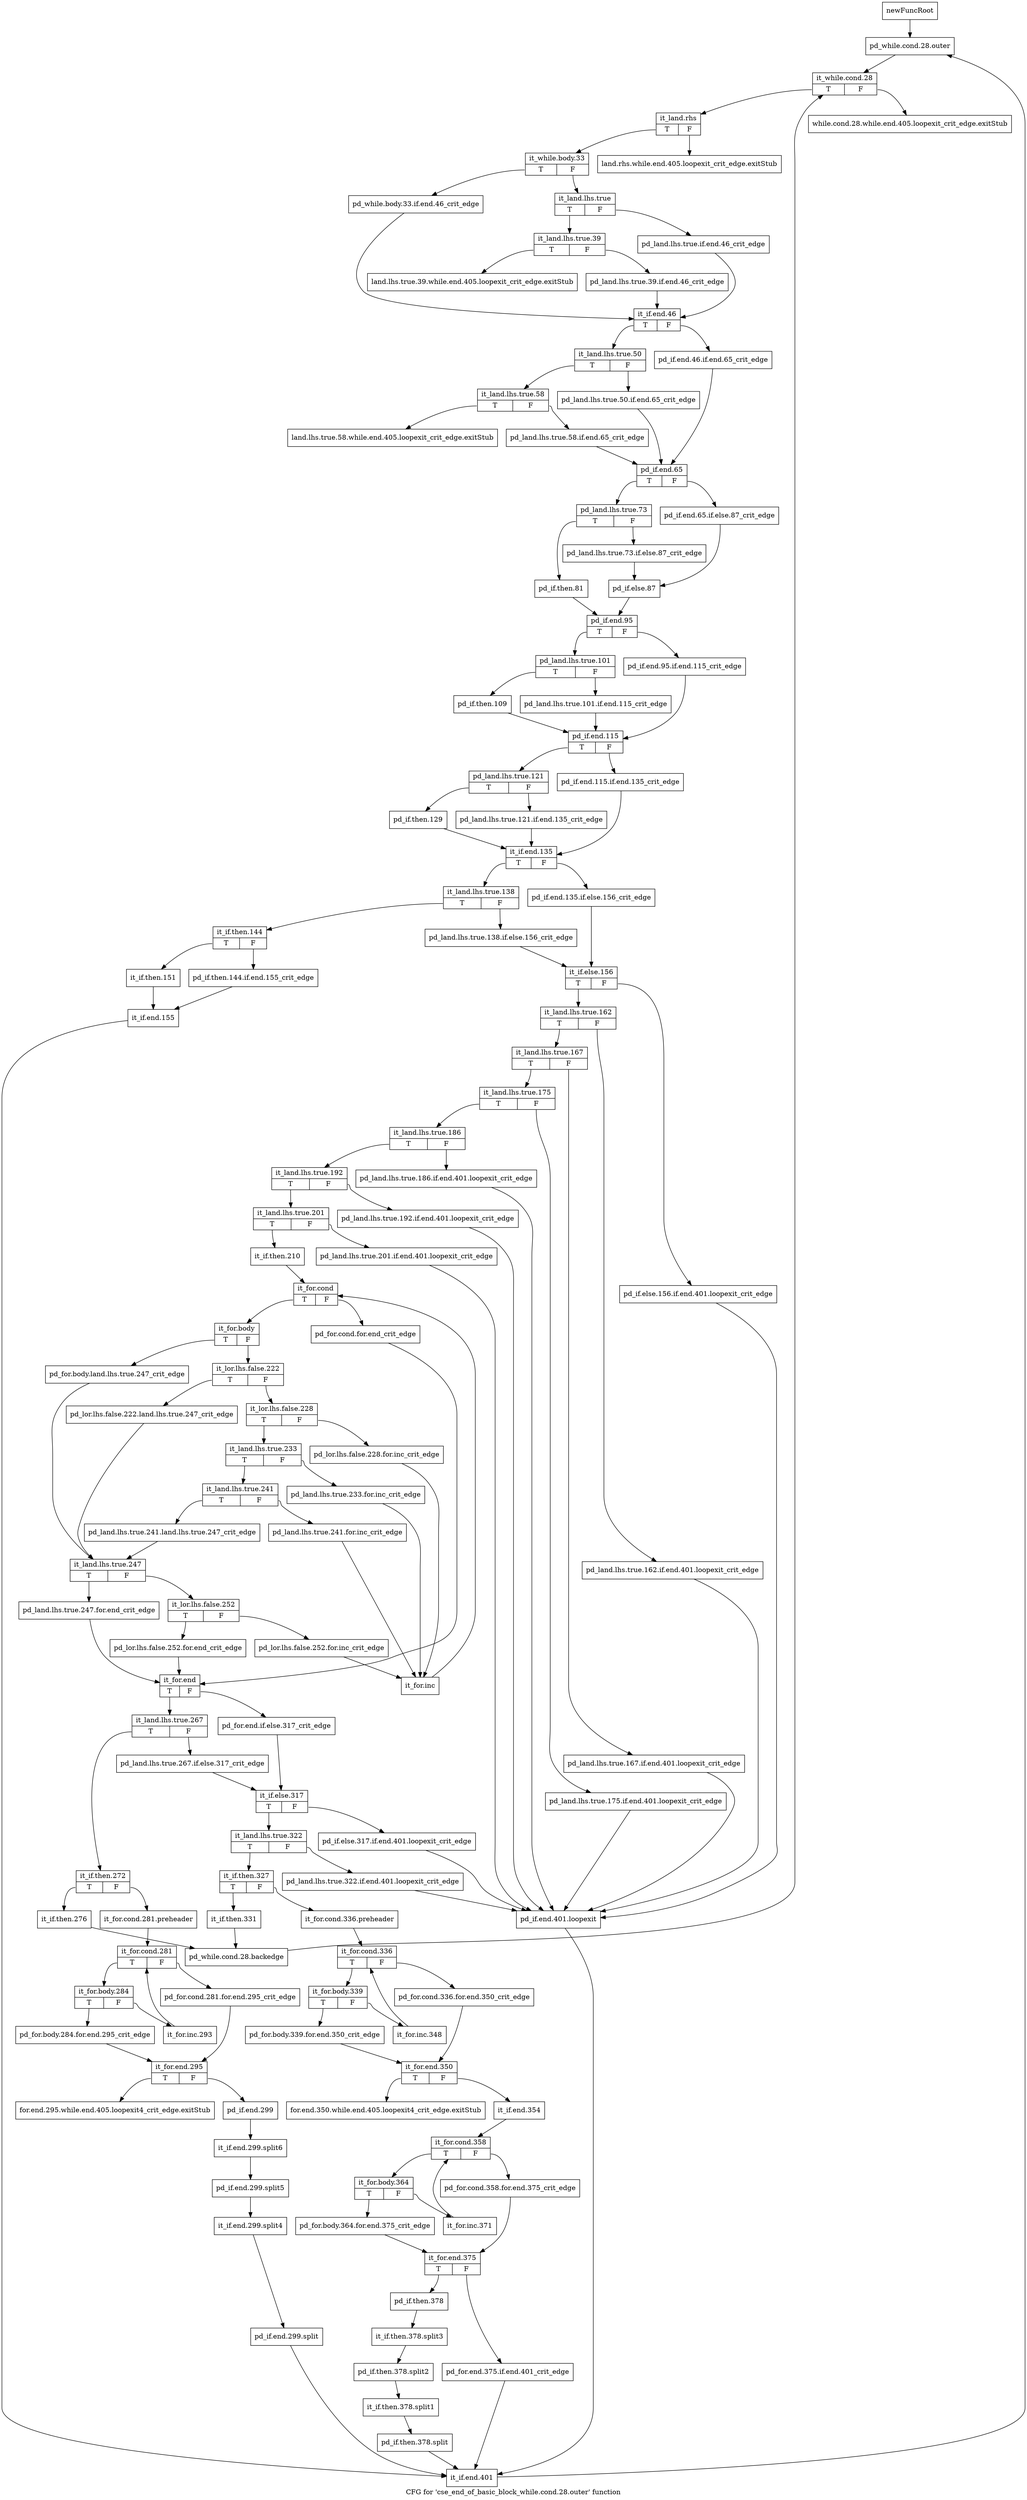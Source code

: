 digraph "CFG for 'cse_end_of_basic_block_while.cond.28.outer' function" {
	label="CFG for 'cse_end_of_basic_block_while.cond.28.outer' function";

	Node0xa7d9f60 [shape=record,label="{newFuncRoot}"];
	Node0xa7d9f60 -> Node0xa7da190;
	Node0xa7d9fb0 [shape=record,label="{while.cond.28.while.end.405.loopexit_crit_edge.exitStub}"];
	Node0xa7da000 [shape=record,label="{land.rhs.while.end.405.loopexit_crit_edge.exitStub}"];
	Node0xa7da050 [shape=record,label="{land.lhs.true.39.while.end.405.loopexit_crit_edge.exitStub}"];
	Node0xa7da0a0 [shape=record,label="{land.lhs.true.58.while.end.405.loopexit_crit_edge.exitStub}"];
	Node0xa7da0f0 [shape=record,label="{for.end.350.while.end.405.loopexit4_crit_edge.exitStub}"];
	Node0xa7da140 [shape=record,label="{for.end.295.while.end.405.loopexit4_crit_edge.exitStub}"];
	Node0xa7da190 [shape=record,label="{pd_while.cond.28.outer}"];
	Node0xa7da190 -> Node0xa7da1e0;
	Node0xa7da1e0 [shape=record,label="{it_while.cond.28|{<s0>T|<s1>F}}"];
	Node0xa7da1e0:s0 -> Node0xa7da230;
	Node0xa7da1e0:s1 -> Node0xa7d9fb0;
	Node0xa7da230 [shape=record,label="{it_land.rhs|{<s0>T|<s1>F}}"];
	Node0xa7da230:s0 -> Node0xa7da280;
	Node0xa7da230:s1 -> Node0xa7da000;
	Node0xa7da280 [shape=record,label="{it_while.body.33|{<s0>T|<s1>F}}"];
	Node0xa7da280:s0 -> Node0xa7da410;
	Node0xa7da280:s1 -> Node0xa7da2d0;
	Node0xa7da2d0 [shape=record,label="{it_land.lhs.true|{<s0>T|<s1>F}}"];
	Node0xa7da2d0:s0 -> Node0xa7da370;
	Node0xa7da2d0:s1 -> Node0xa7da320;
	Node0xa7da320 [shape=record,label="{pd_land.lhs.true.if.end.46_crit_edge}"];
	Node0xa7da320 -> Node0xa7da460;
	Node0xa7da370 [shape=record,label="{it_land.lhs.true.39|{<s0>T|<s1>F}}"];
	Node0xa7da370:s0 -> Node0xa7da050;
	Node0xa7da370:s1 -> Node0xa7da3c0;
	Node0xa7da3c0 [shape=record,label="{pd_land.lhs.true.39.if.end.46_crit_edge}"];
	Node0xa7da3c0 -> Node0xa7da460;
	Node0xa7da410 [shape=record,label="{pd_while.body.33.if.end.46_crit_edge}"];
	Node0xa7da410 -> Node0xa7da460;
	Node0xa7da460 [shape=record,label="{it_if.end.46|{<s0>T|<s1>F}}"];
	Node0xa7da460:s0 -> Node0xa7da500;
	Node0xa7da460:s1 -> Node0xa7da4b0;
	Node0xa7da4b0 [shape=record,label="{pd_if.end.46.if.end.65_crit_edge}"];
	Node0xa7da4b0 -> Node0xa7da640;
	Node0xa7da500 [shape=record,label="{it_land.lhs.true.50|{<s0>T|<s1>F}}"];
	Node0xa7da500:s0 -> Node0xa7da5a0;
	Node0xa7da500:s1 -> Node0xa7da550;
	Node0xa7da550 [shape=record,label="{pd_land.lhs.true.50.if.end.65_crit_edge}"];
	Node0xa7da550 -> Node0xa7da640;
	Node0xa7da5a0 [shape=record,label="{it_land.lhs.true.58|{<s0>T|<s1>F}}"];
	Node0xa7da5a0:s0 -> Node0xa7da0a0;
	Node0xa7da5a0:s1 -> Node0xa7da5f0;
	Node0xa7da5f0 [shape=record,label="{pd_land.lhs.true.58.if.end.65_crit_edge}"];
	Node0xa7da5f0 -> Node0xa7da640;
	Node0xa7da640 [shape=record,label="{pd_if.end.65|{<s0>T|<s1>F}}"];
	Node0xa7da640:s0 -> Node0xa7da6e0;
	Node0xa7da640:s1 -> Node0xa7da690;
	Node0xa7da690 [shape=record,label="{pd_if.end.65.if.else.87_crit_edge}"];
	Node0xa7da690 -> Node0xa7da780;
	Node0xa7da6e0 [shape=record,label="{pd_land.lhs.true.73|{<s0>T|<s1>F}}"];
	Node0xa7da6e0:s0 -> Node0xa7da7d0;
	Node0xa7da6e0:s1 -> Node0xa7da730;
	Node0xa7da730 [shape=record,label="{pd_land.lhs.true.73.if.else.87_crit_edge}"];
	Node0xa7da730 -> Node0xa7da780;
	Node0xa7da780 [shape=record,label="{pd_if.else.87}"];
	Node0xa7da780 -> Node0xa7da820;
	Node0xa7da7d0 [shape=record,label="{pd_if.then.81}"];
	Node0xa7da7d0 -> Node0xa7da820;
	Node0xa7da820 [shape=record,label="{pd_if.end.95|{<s0>T|<s1>F}}"];
	Node0xa7da820:s0 -> Node0xa7da8c0;
	Node0xa7da820:s1 -> Node0xa7da870;
	Node0xa7da870 [shape=record,label="{pd_if.end.95.if.end.115_crit_edge}"];
	Node0xa7da870 -> Node0xa7da9b0;
	Node0xa7da8c0 [shape=record,label="{pd_land.lhs.true.101|{<s0>T|<s1>F}}"];
	Node0xa7da8c0:s0 -> Node0xa7da960;
	Node0xa7da8c0:s1 -> Node0xa7da910;
	Node0xa7da910 [shape=record,label="{pd_land.lhs.true.101.if.end.115_crit_edge}"];
	Node0xa7da910 -> Node0xa7da9b0;
	Node0xa7da960 [shape=record,label="{pd_if.then.109}"];
	Node0xa7da960 -> Node0xa7da9b0;
	Node0xa7da9b0 [shape=record,label="{pd_if.end.115|{<s0>T|<s1>F}}"];
	Node0xa7da9b0:s0 -> Node0xa7daa50;
	Node0xa7da9b0:s1 -> Node0xa7daa00;
	Node0xa7daa00 [shape=record,label="{pd_if.end.115.if.end.135_crit_edge}"];
	Node0xa7daa00 -> Node0xa7dab40;
	Node0xa7daa50 [shape=record,label="{pd_land.lhs.true.121|{<s0>T|<s1>F}}"];
	Node0xa7daa50:s0 -> Node0xa7daaf0;
	Node0xa7daa50:s1 -> Node0xa7daaa0;
	Node0xa7daaa0 [shape=record,label="{pd_land.lhs.true.121.if.end.135_crit_edge}"];
	Node0xa7daaa0 -> Node0xa7dab40;
	Node0xa7daaf0 [shape=record,label="{pd_if.then.129}"];
	Node0xa7daaf0 -> Node0xa7dab40;
	Node0xa7dab40 [shape=record,label="{it_if.end.135|{<s0>T|<s1>F}}"];
	Node0xa7dab40:s0 -> Node0xa7dabe0;
	Node0xa7dab40:s1 -> Node0xa7dab90;
	Node0xa7dab90 [shape=record,label="{pd_if.end.135.if.else.156_crit_edge}"];
	Node0xa7dab90 -> Node0xa7dac80;
	Node0xa7dabe0 [shape=record,label="{it_land.lhs.true.138|{<s0>T|<s1>F}}"];
	Node0xa7dabe0:s0 -> Node0xa7dc300;
	Node0xa7dabe0:s1 -> Node0xa7dac30;
	Node0xa7dac30 [shape=record,label="{pd_land.lhs.true.138.if.else.156_crit_edge}"];
	Node0xa7dac30 -> Node0xa7dac80;
	Node0xa7dac80 [shape=record,label="{it_if.else.156|{<s0>T|<s1>F}}"];
	Node0xa7dac80:s0 -> Node0xa7dad20;
	Node0xa7dac80:s1 -> Node0xa7dacd0;
	Node0xa7dacd0 [shape=record,label="{pd_if.else.156.if.end.401.loopexit_crit_edge}"];
	Node0xa7dacd0 -> Node0xa7db9a0;
	Node0xa7dad20 [shape=record,label="{it_land.lhs.true.162|{<s0>T|<s1>F}}"];
	Node0xa7dad20:s0 -> Node0xa7dadc0;
	Node0xa7dad20:s1 -> Node0xa7dad70;
	Node0xa7dad70 [shape=record,label="{pd_land.lhs.true.162.if.end.401.loopexit_crit_edge}"];
	Node0xa7dad70 -> Node0xa7db9a0;
	Node0xa7dadc0 [shape=record,label="{it_land.lhs.true.167|{<s0>T|<s1>F}}"];
	Node0xa7dadc0:s0 -> Node0xa7dae60;
	Node0xa7dadc0:s1 -> Node0xa7dae10;
	Node0xa7dae10 [shape=record,label="{pd_land.lhs.true.167.if.end.401.loopexit_crit_edge}"];
	Node0xa7dae10 -> Node0xa7db9a0;
	Node0xa7dae60 [shape=record,label="{it_land.lhs.true.175|{<s0>T|<s1>F}}"];
	Node0xa7dae60:s0 -> Node0xa7daf00;
	Node0xa7dae60:s1 -> Node0xa7daeb0;
	Node0xa7daeb0 [shape=record,label="{pd_land.lhs.true.175.if.end.401.loopexit_crit_edge}"];
	Node0xa7daeb0 -> Node0xa7db9a0;
	Node0xa7daf00 [shape=record,label="{it_land.lhs.true.186|{<s0>T|<s1>F}}"];
	Node0xa7daf00:s0 -> Node0xa7dafa0;
	Node0xa7daf00:s1 -> Node0xa7daf50;
	Node0xa7daf50 [shape=record,label="{pd_land.lhs.true.186.if.end.401.loopexit_crit_edge}"];
	Node0xa7daf50 -> Node0xa7db9a0;
	Node0xa7dafa0 [shape=record,label="{it_land.lhs.true.192|{<s0>T|<s1>F}}"];
	Node0xa7dafa0:s0 -> Node0xa7db040;
	Node0xa7dafa0:s1 -> Node0xa7daff0;
	Node0xa7daff0 [shape=record,label="{pd_land.lhs.true.192.if.end.401.loopexit_crit_edge}"];
	Node0xa7daff0 -> Node0xa7db9a0;
	Node0xa7db040 [shape=record,label="{it_land.lhs.true.201|{<s0>T|<s1>F}}"];
	Node0xa7db040:s0 -> Node0xa7db0e0;
	Node0xa7db040:s1 -> Node0xa7db090;
	Node0xa7db090 [shape=record,label="{pd_land.lhs.true.201.if.end.401.loopexit_crit_edge}"];
	Node0xa7db090 -> Node0xa7db9a0;
	Node0xa7db0e0 [shape=record,label="{it_if.then.210}"];
	Node0xa7db0e0 -> Node0xa7db130;
	Node0xa7db130 [shape=record,label="{it_for.cond|{<s0>T|<s1>F}}"];
	Node0xa7db130:s0 -> Node0xa7db1d0;
	Node0xa7db130:s1 -> Node0xa7db180;
	Node0xa7db180 [shape=record,label="{pd_for.cond.for.end_crit_edge}"];
	Node0xa7db180 -> Node0xa7db720;
	Node0xa7db1d0 [shape=record,label="{it_for.body|{<s0>T|<s1>F}}"];
	Node0xa7db1d0:s0 -> Node0xa7db4f0;
	Node0xa7db1d0:s1 -> Node0xa7db220;
	Node0xa7db220 [shape=record,label="{it_lor.lhs.false.222|{<s0>T|<s1>F}}"];
	Node0xa7db220:s0 -> Node0xa7db4a0;
	Node0xa7db220:s1 -> Node0xa7db270;
	Node0xa7db270 [shape=record,label="{it_lor.lhs.false.228|{<s0>T|<s1>F}}"];
	Node0xa7db270:s0 -> Node0xa7db310;
	Node0xa7db270:s1 -> Node0xa7db2c0;
	Node0xa7db2c0 [shape=record,label="{pd_lor.lhs.false.228.for.inc_crit_edge}"];
	Node0xa7db2c0 -> Node0xa7db630;
	Node0xa7db310 [shape=record,label="{it_land.lhs.true.233|{<s0>T|<s1>F}}"];
	Node0xa7db310:s0 -> Node0xa7db3b0;
	Node0xa7db310:s1 -> Node0xa7db360;
	Node0xa7db360 [shape=record,label="{pd_land.lhs.true.233.for.inc_crit_edge}"];
	Node0xa7db360 -> Node0xa7db630;
	Node0xa7db3b0 [shape=record,label="{it_land.lhs.true.241|{<s0>T|<s1>F}}"];
	Node0xa7db3b0:s0 -> Node0xa7db450;
	Node0xa7db3b0:s1 -> Node0xa7db400;
	Node0xa7db400 [shape=record,label="{pd_land.lhs.true.241.for.inc_crit_edge}"];
	Node0xa7db400 -> Node0xa7db630;
	Node0xa7db450 [shape=record,label="{pd_land.lhs.true.241.land.lhs.true.247_crit_edge}"];
	Node0xa7db450 -> Node0xa7db540;
	Node0xa7db4a0 [shape=record,label="{pd_lor.lhs.false.222.land.lhs.true.247_crit_edge}"];
	Node0xa7db4a0 -> Node0xa7db540;
	Node0xa7db4f0 [shape=record,label="{pd_for.body.land.lhs.true.247_crit_edge}"];
	Node0xa7db4f0 -> Node0xa7db540;
	Node0xa7db540 [shape=record,label="{it_land.lhs.true.247|{<s0>T|<s1>F}}"];
	Node0xa7db540:s0 -> Node0xa7db6d0;
	Node0xa7db540:s1 -> Node0xa7db590;
	Node0xa7db590 [shape=record,label="{it_lor.lhs.false.252|{<s0>T|<s1>F}}"];
	Node0xa7db590:s0 -> Node0xa7db680;
	Node0xa7db590:s1 -> Node0xa7db5e0;
	Node0xa7db5e0 [shape=record,label="{pd_lor.lhs.false.252.for.inc_crit_edge}"];
	Node0xa7db5e0 -> Node0xa7db630;
	Node0xa7db630 [shape=record,label="{it_for.inc}"];
	Node0xa7db630 -> Node0xa7db130;
	Node0xa7db680 [shape=record,label="{pd_lor.lhs.false.252.for.end_crit_edge}"];
	Node0xa7db680 -> Node0xa7db720;
	Node0xa7db6d0 [shape=record,label="{pd_land.lhs.true.247.for.end_crit_edge}"];
	Node0xa7db6d0 -> Node0xa7db720;
	Node0xa7db720 [shape=record,label="{it_for.end|{<s0>T|<s1>F}}"];
	Node0xa7db720:s0 -> Node0xa7db7c0;
	Node0xa7db720:s1 -> Node0xa7db770;
	Node0xa7db770 [shape=record,label="{pd_for.end.if.else.317_crit_edge}"];
	Node0xa7db770 -> Node0xa7db860;
	Node0xa7db7c0 [shape=record,label="{it_land.lhs.true.267|{<s0>T|<s1>F}}"];
	Node0xa7db7c0:s0 -> Node0xa7dbf90;
	Node0xa7db7c0:s1 -> Node0xa7db810;
	Node0xa7db810 [shape=record,label="{pd_land.lhs.true.267.if.else.317_crit_edge}"];
	Node0xa7db810 -> Node0xa7db860;
	Node0xa7db860 [shape=record,label="{it_if.else.317|{<s0>T|<s1>F}}"];
	Node0xa7db860:s0 -> Node0xa7db900;
	Node0xa7db860:s1 -> Node0xa7db8b0;
	Node0xa7db8b0 [shape=record,label="{pd_if.else.317.if.end.401.loopexit_crit_edge}"];
	Node0xa7db8b0 -> Node0xa7db9a0;
	Node0xa7db900 [shape=record,label="{it_land.lhs.true.322|{<s0>T|<s1>F}}"];
	Node0xa7db900:s0 -> Node0xa7db9f0;
	Node0xa7db900:s1 -> Node0xa7db950;
	Node0xa7db950 [shape=record,label="{pd_land.lhs.true.322.if.end.401.loopexit_crit_edge}"];
	Node0xa7db950 -> Node0xa7db9a0;
	Node0xa7db9a0 [shape=record,label="{pd_if.end.401.loopexit}"];
	Node0xa7db9a0 -> Node0xa7dc440;
	Node0xa7db9f0 [shape=record,label="{it_if.then.327|{<s0>T|<s1>F}}"];
	Node0xa7db9f0:s0 -> Node0xa7dbf40;
	Node0xa7db9f0:s1 -> Node0xa7dba40;
	Node0xa7dba40 [shape=record,label="{it_for.cond.336.preheader}"];
	Node0xa7dba40 -> Node0xa7dba90;
	Node0xa7dba90 [shape=record,label="{it_for.cond.336|{<s0>T|<s1>F}}"];
	Node0xa7dba90:s0 -> Node0xa7dbb30;
	Node0xa7dba90:s1 -> Node0xa7dbae0;
	Node0xa7dbae0 [shape=record,label="{pd_for.cond.336.for.end.350_crit_edge}"];
	Node0xa7dbae0 -> Node0xa7dbc20;
	Node0xa7dbb30 [shape=record,label="{it_for.body.339|{<s0>T|<s1>F}}"];
	Node0xa7dbb30:s0 -> Node0xa7dbbd0;
	Node0xa7dbb30:s1 -> Node0xa7dbb80;
	Node0xa7dbb80 [shape=record,label="{it_for.inc.348}"];
	Node0xa7dbb80 -> Node0xa7dba90;
	Node0xa7dbbd0 [shape=record,label="{pd_for.body.339.for.end.350_crit_edge}"];
	Node0xa7dbbd0 -> Node0xa7dbc20;
	Node0xa7dbc20 [shape=record,label="{it_for.end.350|{<s0>T|<s1>F}}"];
	Node0xa7dbc20:s0 -> Node0xa7da0f0;
	Node0xa7dbc20:s1 -> Node0xa7dbc70;
	Node0xa7dbc70 [shape=record,label="{it_if.end.354}"];
	Node0xa7dbc70 -> Node0xa7dbcc0;
	Node0xa7dbcc0 [shape=record,label="{it_for.cond.358|{<s0>T|<s1>F}}"];
	Node0xa7dbcc0:s0 -> Node0xa7dbd60;
	Node0xa7dbcc0:s1 -> Node0xa7dbd10;
	Node0xa7dbd10 [shape=record,label="{pd_for.cond.358.for.end.375_crit_edge}"];
	Node0xa7dbd10 -> Node0xa7dbe50;
	Node0xa7dbd60 [shape=record,label="{it_for.body.364|{<s0>T|<s1>F}}"];
	Node0xa7dbd60:s0 -> Node0xa7dbe00;
	Node0xa7dbd60:s1 -> Node0xa7dbdb0;
	Node0xa7dbdb0 [shape=record,label="{it_for.inc.371}"];
	Node0xa7dbdb0 -> Node0xa7dbcc0;
	Node0xa7dbe00 [shape=record,label="{pd_for.body.364.for.end.375_crit_edge}"];
	Node0xa7dbe00 -> Node0xa7dbe50;
	Node0xa7dbe50 [shape=record,label="{it_for.end.375|{<s0>T|<s1>F}}"];
	Node0xa7dbe50:s0 -> Node0xa7dbef0;
	Node0xa7dbe50:s1 -> Node0xa7dbea0;
	Node0xa7dbea0 [shape=record,label="{pd_for.end.375.if.end.401_crit_edge}"];
	Node0xa7dbea0 -> Node0xa7dc440;
	Node0xa7dbef0 [shape=record,label="{pd_if.then.378}"];
	Node0xa7dbef0 -> Node0xf2ed560;
	Node0xf2ed560 [shape=record,label="{it_if.then.378.split3}"];
	Node0xf2ed560 -> Node0xf2ecc40;
	Node0xf2ecc40 [shape=record,label="{pd_if.then.378.split2}"];
	Node0xf2ecc40 -> Node0xf2edfe0;
	Node0xf2edfe0 [shape=record,label="{it_if.then.378.split1}"];
	Node0xf2edfe0 -> Node0xf2ee360;
	Node0xf2ee360 [shape=record,label="{pd_if.then.378.split}"];
	Node0xf2ee360 -> Node0xa7dc440;
	Node0xa7dbf40 [shape=record,label="{it_if.then.331}"];
	Node0xa7dbf40 -> Node0xa7dc2b0;
	Node0xa7dbf90 [shape=record,label="{it_if.then.272|{<s0>T|<s1>F}}"];
	Node0xa7dbf90:s0 -> Node0xa7dc260;
	Node0xa7dbf90:s1 -> Node0xa7dbfe0;
	Node0xa7dbfe0 [shape=record,label="{it_for.cond.281.preheader}"];
	Node0xa7dbfe0 -> Node0xa7dc030;
	Node0xa7dc030 [shape=record,label="{it_for.cond.281|{<s0>T|<s1>F}}"];
	Node0xa7dc030:s0 -> Node0xa7dc0d0;
	Node0xa7dc030:s1 -> Node0xa7dc080;
	Node0xa7dc080 [shape=record,label="{pd_for.cond.281.for.end.295_crit_edge}"];
	Node0xa7dc080 -> Node0xa7dc1c0;
	Node0xa7dc0d0 [shape=record,label="{it_for.body.284|{<s0>T|<s1>F}}"];
	Node0xa7dc0d0:s0 -> Node0xa7dc170;
	Node0xa7dc0d0:s1 -> Node0xa7dc120;
	Node0xa7dc120 [shape=record,label="{it_for.inc.293}"];
	Node0xa7dc120 -> Node0xa7dc030;
	Node0xa7dc170 [shape=record,label="{pd_for.body.284.for.end.295_crit_edge}"];
	Node0xa7dc170 -> Node0xa7dc1c0;
	Node0xa7dc1c0 [shape=record,label="{it_for.end.295|{<s0>T|<s1>F}}"];
	Node0xa7dc1c0:s0 -> Node0xa7da140;
	Node0xa7dc1c0:s1 -> Node0xa7dc210;
	Node0xa7dc210 [shape=record,label="{pd_if.end.299}"];
	Node0xa7dc210 -> Node0xf2ee650;
	Node0xf2ee650 [shape=record,label="{it_if.end.299.split6}"];
	Node0xf2ee650 -> Node0xf2ee2e0;
	Node0xf2ee2e0 [shape=record,label="{pd_if.end.299.split5}"];
	Node0xf2ee2e0 -> Node0xf2edee0;
	Node0xf2edee0 [shape=record,label="{it_if.end.299.split4}"];
	Node0xf2edee0 -> Node0xf2edd60;
	Node0xf2edd60 [shape=record,label="{pd_if.end.299.split}"];
	Node0xf2edd60 -> Node0xa7dc440;
	Node0xa7dc260 [shape=record,label="{it_if.then.276}"];
	Node0xa7dc260 -> Node0xa7dc2b0;
	Node0xa7dc2b0 [shape=record,label="{pd_while.cond.28.backedge}"];
	Node0xa7dc2b0 -> Node0xa7da1e0;
	Node0xa7dc300 [shape=record,label="{it_if.then.144|{<s0>T|<s1>F}}"];
	Node0xa7dc300:s0 -> Node0xa7dc3a0;
	Node0xa7dc300:s1 -> Node0xa7dc350;
	Node0xa7dc350 [shape=record,label="{pd_if.then.144.if.end.155_crit_edge}"];
	Node0xa7dc350 -> Node0xa7dc3f0;
	Node0xa7dc3a0 [shape=record,label="{it_if.then.151}"];
	Node0xa7dc3a0 -> Node0xa7dc3f0;
	Node0xa7dc3f0 [shape=record,label="{it_if.end.155}"];
	Node0xa7dc3f0 -> Node0xa7dc440;
	Node0xa7dc440 [shape=record,label="{it_if.end.401}"];
	Node0xa7dc440 -> Node0xa7da190;
}
